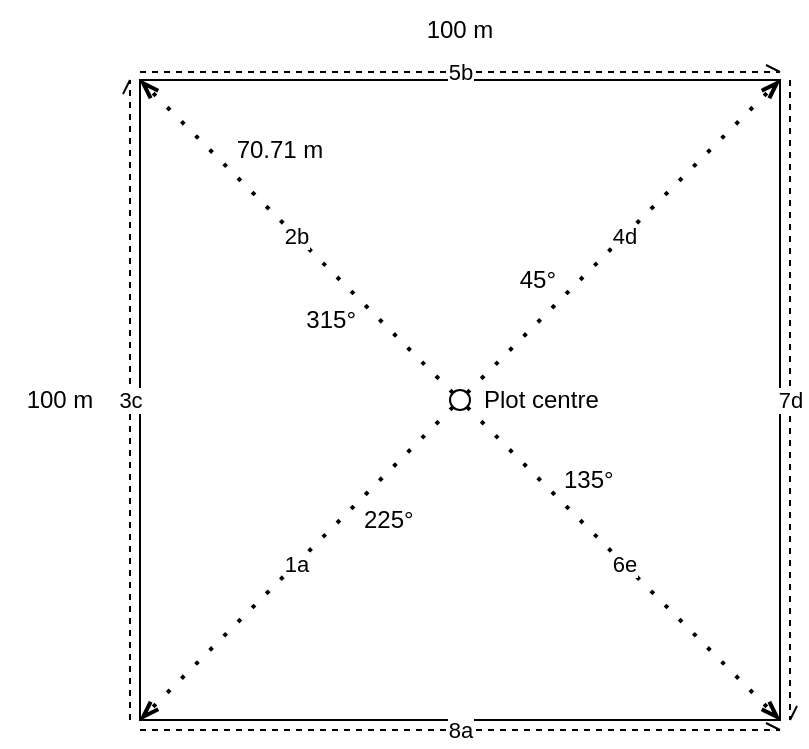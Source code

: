 <mxfile version="22.0.2" type="device">
  <diagram name="Page-1" id="arfheUf_QdTFLJMxxaF5">
    <mxGraphModel dx="652" dy="454" grid="1" gridSize="10" guides="1" tooltips="1" connect="1" arrows="1" fold="1" page="1" pageScale="1" pageWidth="827" pageHeight="1169" math="0" shadow="0">
      <root>
        <mxCell id="0" />
        <mxCell id="1" parent="0" />
        <mxCell id="Jnq-gatuO4-kZyc59Dnw-1" value="" style="whiteSpace=wrap;html=1;aspect=fixed;fillStyle=auto;fillColor=none;" vertex="1" parent="1">
          <mxGeometry x="160" y="280" width="320" height="320" as="geometry" />
        </mxCell>
        <mxCell id="Jnq-gatuO4-kZyc59Dnw-3" value="2b" style="rounded=0;orthogonalLoop=1;jettySize=auto;html=1;exitX=0;exitY=0;exitDx=0;exitDy=0;entryX=0;entryY=0;entryDx=0;entryDy=0;endArrow=openThin;endFill=0;dashed=1;dashPattern=1 4;strokeWidth=2;labelBorderColor=none;" edge="1" parent="1" source="Jnq-gatuO4-kZyc59Dnw-2" target="Jnq-gatuO4-kZyc59Dnw-1">
          <mxGeometry relative="1" as="geometry" />
        </mxCell>
        <mxCell id="Jnq-gatuO4-kZyc59Dnw-4" value="1a" style="rounded=0;orthogonalLoop=1;jettySize=auto;html=1;exitX=0;exitY=1;exitDx=0;exitDy=0;entryX=0;entryY=1;entryDx=0;entryDy=0;endArrow=openThin;endFill=0;dashed=1;dashPattern=1 4;strokeWidth=2;" edge="1" parent="1" source="Jnq-gatuO4-kZyc59Dnw-2" target="Jnq-gatuO4-kZyc59Dnw-1">
          <mxGeometry relative="1" as="geometry" />
        </mxCell>
        <mxCell id="Jnq-gatuO4-kZyc59Dnw-5" value="4d" style="rounded=0;orthogonalLoop=1;jettySize=auto;html=1;exitX=1;exitY=0;exitDx=0;exitDy=0;entryX=1;entryY=0;entryDx=0;entryDy=0;endArrow=openThin;endFill=0;dashed=1;dashPattern=1 4;strokeWidth=2;" edge="1" parent="1" source="Jnq-gatuO4-kZyc59Dnw-2" target="Jnq-gatuO4-kZyc59Dnw-1">
          <mxGeometry relative="1" as="geometry" />
        </mxCell>
        <mxCell id="Jnq-gatuO4-kZyc59Dnw-6" value="6e" style="rounded=0;orthogonalLoop=1;jettySize=auto;html=1;exitX=1;exitY=1;exitDx=0;exitDy=0;entryX=1;entryY=1;entryDx=0;entryDy=0;endArrow=openThin;endFill=0;dashed=1;dashPattern=1 4;strokeWidth=2;" edge="1" parent="1" source="Jnq-gatuO4-kZyc59Dnw-2" target="Jnq-gatuO4-kZyc59Dnw-1">
          <mxGeometry x="-0.002" relative="1" as="geometry">
            <mxPoint as="offset" />
          </mxGeometry>
        </mxCell>
        <mxCell id="Jnq-gatuO4-kZyc59Dnw-2" value="" style="ellipse;whiteSpace=wrap;html=1;aspect=fixed;" vertex="1" parent="1">
          <mxGeometry x="315" y="435" width="10" height="10" as="geometry" />
        </mxCell>
        <mxCell id="Jnq-gatuO4-kZyc59Dnw-7" value="3c" style="endArrow=openAsync;html=1;rounded=0;endFill=0;dashed=1;" edge="1" parent="1">
          <mxGeometry width="50" height="50" relative="1" as="geometry">
            <mxPoint x="155" y="600" as="sourcePoint" />
            <mxPoint x="155" y="280" as="targetPoint" />
          </mxGeometry>
        </mxCell>
        <mxCell id="Jnq-gatuO4-kZyc59Dnw-9" value="5b" style="endArrow=openAsync;html=1;rounded=0;endFill=0;dashed=1;" edge="1" parent="1">
          <mxGeometry width="50" height="50" relative="1" as="geometry">
            <mxPoint x="160" y="276" as="sourcePoint" />
            <mxPoint x="480" y="276" as="targetPoint" />
          </mxGeometry>
        </mxCell>
        <mxCell id="Jnq-gatuO4-kZyc59Dnw-10" value="7d" style="endArrow=openAsync;html=1;rounded=0;endFill=0;dashed=1;" edge="1" parent="1">
          <mxGeometry width="50" height="50" relative="1" as="geometry">
            <mxPoint x="485" y="280" as="sourcePoint" />
            <mxPoint x="485" y="600" as="targetPoint" />
          </mxGeometry>
        </mxCell>
        <mxCell id="Jnq-gatuO4-kZyc59Dnw-11" value="8a" style="endArrow=openAsync;html=1;rounded=0;endFill=0;startArrow=none;startFill=0;verticalAlign=middle;dashed=1;" edge="1" parent="1">
          <mxGeometry width="50" height="50" relative="1" as="geometry">
            <mxPoint x="160" y="605" as="sourcePoint" />
            <mxPoint x="480" y="605" as="targetPoint" />
          </mxGeometry>
        </mxCell>
        <mxCell id="Jnq-gatuO4-kZyc59Dnw-12" value="315°" style="text;html=1;strokeColor=none;fillColor=none;align=right;verticalAlign=middle;whiteSpace=wrap;rounded=0;" vertex="1" parent="1">
          <mxGeometry x="240" y="390" width="30" height="20" as="geometry" />
        </mxCell>
        <mxCell id="Jnq-gatuO4-kZyc59Dnw-17" value="225°" style="text;html=1;strokeColor=none;fillColor=none;align=left;verticalAlign=middle;whiteSpace=wrap;rounded=0;" vertex="1" parent="1">
          <mxGeometry x="270" y="490" width="30" height="20" as="geometry" />
        </mxCell>
        <mxCell id="Jnq-gatuO4-kZyc59Dnw-18" value="45°" style="text;html=1;strokeColor=none;fillColor=none;align=right;verticalAlign=middle;whiteSpace=wrap;rounded=0;" vertex="1" parent="1">
          <mxGeometry x="340" y="370" width="30" height="20" as="geometry" />
        </mxCell>
        <mxCell id="Jnq-gatuO4-kZyc59Dnw-19" value="135°" style="text;html=1;strokeColor=none;fillColor=none;align=left;verticalAlign=middle;whiteSpace=wrap;rounded=0;" vertex="1" parent="1">
          <mxGeometry x="370" y="470" width="30" height="20" as="geometry" />
        </mxCell>
        <mxCell id="Jnq-gatuO4-kZyc59Dnw-20" value="100 m" style="text;html=1;strokeColor=none;fillColor=none;align=center;verticalAlign=middle;whiteSpace=wrap;rounded=0;" vertex="1" parent="1">
          <mxGeometry x="290" y="240" width="60" height="30" as="geometry" />
        </mxCell>
        <mxCell id="Jnq-gatuO4-kZyc59Dnw-21" value="100 m" style="text;html=1;strokeColor=none;fillColor=none;align=center;verticalAlign=middle;whiteSpace=wrap;rounded=0;" vertex="1" parent="1">
          <mxGeometry x="90" y="425" width="60" height="30" as="geometry" />
        </mxCell>
        <mxCell id="Jnq-gatuO4-kZyc59Dnw-22" value="70.71 m" style="text;html=1;strokeColor=none;fillColor=none;align=center;verticalAlign=middle;whiteSpace=wrap;rounded=0;" vertex="1" parent="1">
          <mxGeometry x="200" y="300" width="60" height="30" as="geometry" />
        </mxCell>
        <mxCell id="Jnq-gatuO4-kZyc59Dnw-24" value="Plot centre" style="text;html=1;strokeColor=none;fillColor=none;align=left;verticalAlign=middle;whiteSpace=wrap;rounded=0;" vertex="1" parent="1">
          <mxGeometry x="330" y="425" width="70" height="30" as="geometry" />
        </mxCell>
      </root>
    </mxGraphModel>
  </diagram>
</mxfile>
